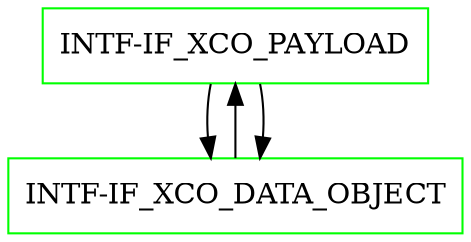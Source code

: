 digraph G {
  "INTF-IF_XCO_PAYLOAD" [shape=box,color=green];
  "INTF-IF_XCO_DATA_OBJECT" [shape=box,color=green,URL="./INTF_IF_XCO_DATA_OBJECT.html"];
  "INTF-IF_XCO_PAYLOAD" [shape=box,color=green,URL="./INTF_IF_XCO_PAYLOAD.html"];
  "INTF-IF_XCO_PAYLOAD" -> "INTF-IF_XCO_DATA_OBJECT";
  "INTF-IF_XCO_DATA_OBJECT" -> "INTF-IF_XCO_PAYLOAD";
  "INTF-IF_XCO_PAYLOAD" -> "INTF-IF_XCO_DATA_OBJECT";
}
